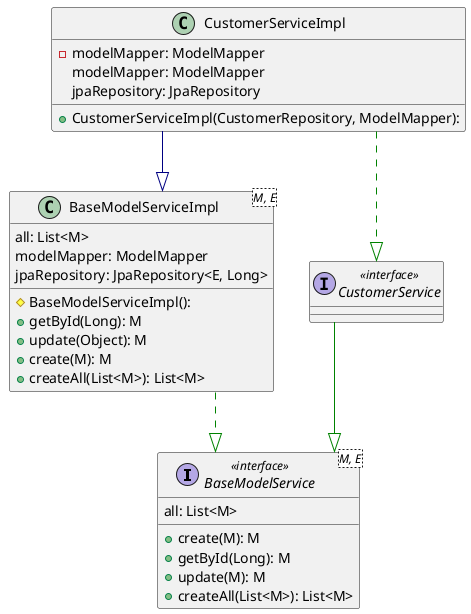 @startuml

top to bottom direction
skinparam linetype ortho

interface BaseModelService<M, E> << interface >> {
  + create(M): M
  + getById(Long): M
  + update(M): M
  + createAll(List<M>): List<M>
   all: List<M>
}
class BaseModelServiceImpl<M, E> {
  # BaseModelServiceImpl():
  + getById(Long): M
  + update(Object): M
  + create(M): M
  + createAll(List<M>): List<M>
   all: List<M>
   modelMapper: ModelMapper
   jpaRepository: JpaRepository<E, Long>
}
interface CustomerService << interface >>
class CustomerServiceImpl {
  + CustomerServiceImpl(CustomerRepository, ModelMapper):
  - modelMapper: ModelMapper
   modelMapper: ModelMapper
   jpaRepository: JpaRepository
}

BaseModelServiceImpl  -[#008200,dashed]-^  BaseModelService
CustomerService       -[#008200,plain]-^  BaseModelService
CustomerServiceImpl   -[#000082,plain]-^  BaseModelServiceImpl
CustomerServiceImpl   -[#008200,dashed]-^  CustomerService
@enduml
